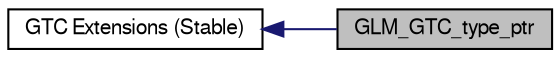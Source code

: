 digraph "GLM_GTC_type_ptr"
{
  edge [fontname="FreeSans",fontsize="10",labelfontname="FreeSans",labelfontsize="10"];
  node [fontname="FreeSans",fontsize="10",shape=record];
  rankdir=LR;
  Node1 [label="GTC Extensions (Stable)",height=0.2,width=0.4,color="black", fillcolor="white", style="filled",URL="$d1/d1d/group__gtc.html",tooltip="Functions and types that the GLSL specification doesn&#39;t define, but useful to have for a C++ program..."];
  Node0 [label="GLM_GTC_type_ptr",height=0.2,width=0.4,color="black", fillcolor="grey75", style="filled" fontcolor="black"];
  Node1->Node0 [shape=plaintext, color="midnightblue", dir="back", style="solid"];
}
